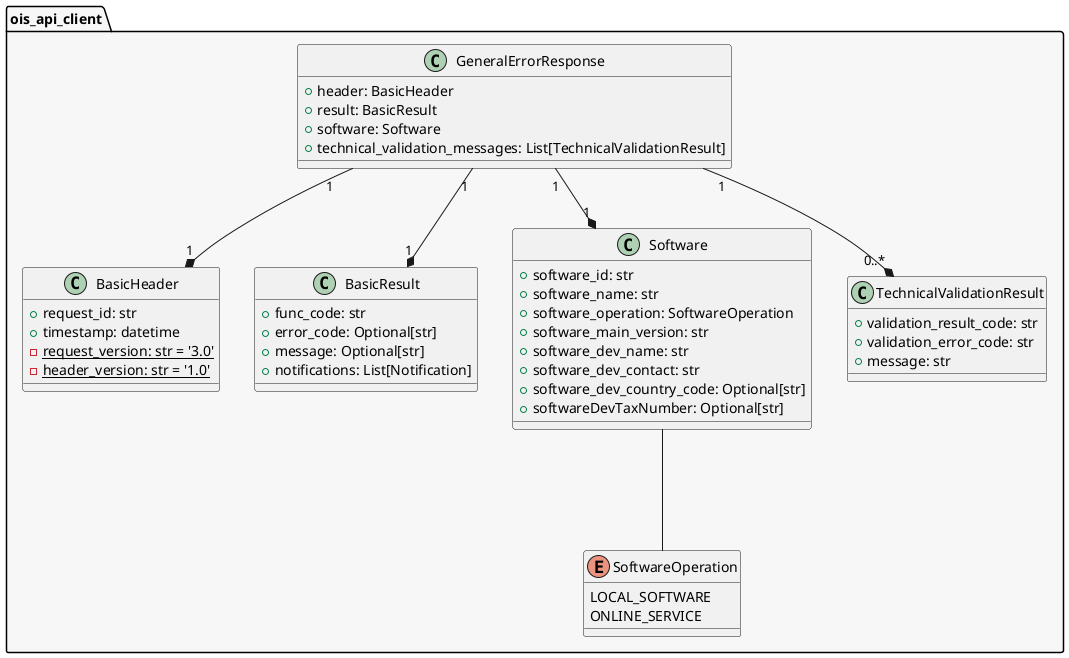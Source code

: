 @startuml
namespace ois_api_client #F7F7F7 {
    class BasicHeader {
    + request_id: str
    + timestamp: datetime
    - {static} request_version: str = '3.0'
    - {static} header_version: str = '1.0'
    }

    class BasicResult {
    + func_code: str
    + error_code: Optional[str]
    + message: Optional[str]
    + notifications: List[Notification]
    }

    class Software {
    + software_id: str
    + software_name: str
    + software_operation: SoftwareOperation
    + software_main_version: str
    + software_dev_name: str
    + software_dev_contact: str
    + software_dev_country_code: Optional[str]
    + softwareDevTaxNumber: Optional[str]
    }

    enum SoftwareOperation {
        LOCAL_SOFTWARE
        ONLINE_SERVICE
    }

    class TechnicalValidationResult {
    + validation_result_code: str
    + validation_error_code: str
    + message: str
    }

    class GeneralErrorResponse {
    + header: BasicHeader
    + result: BasicResult
    + software: Software
    + technical_validation_messages: List[TechnicalValidationResult]
    }

    GeneralErrorResponse "1" --* "1" BasicHeader
    GeneralErrorResponse "1" --* "1" BasicResult
    GeneralErrorResponse "1" --* "1" Software
    GeneralErrorResponse "1" --* "0..*" TechnicalValidationResult
    Software --- SoftwareOperation
}
@enduml